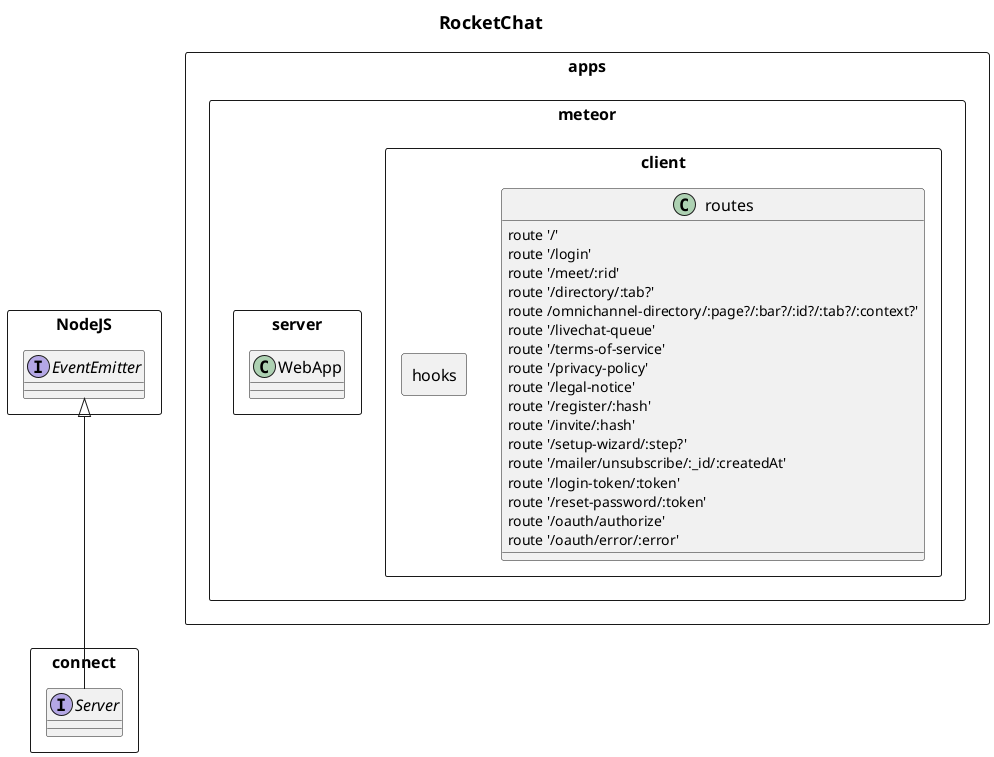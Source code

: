 @startuml
'https://plantuml.com/class-diagram
allow_mixing
skinparam TitleFontSize 18
skinparam ClassFontSize 16
skinparam RectangleFontSize 16
skinparam InterfaceFontSize 16

title RocketChat

rectangle NodeJS {
    interface EventEmitter
}

rectangle apps {
    rectangle meteor {
        rectangle client {
            class routes {
                route '/'
                route '/login'
                route '/meet/:rid'
                route '/directory/:tab?'
                route /omnichannel-directory/:page?/:bar?/:id?/:tab?/:context?'
                route '/livechat-queue'
                route '/terms-of-service'
                route '/privacy-policy'
                route '/legal-notice'
                route '/register/:hash'
                route '/invite/:hash'
                route '/setup-wizard/:step?'
                route '/mailer/unsubscribe/:_id/:createdAt'
                route '/login-token/:token'
                route '/reset-password/:token'
                route '/oauth/authorize'
                route '/oauth/error/:error'
            }
            rectangle hooks {
            }
        }

        rectangle server {
            class WebApp {

            }
        }
    }
}

rectangle connect {
    interface Server extends NodeJS.EventEmitter
}






@enduml

